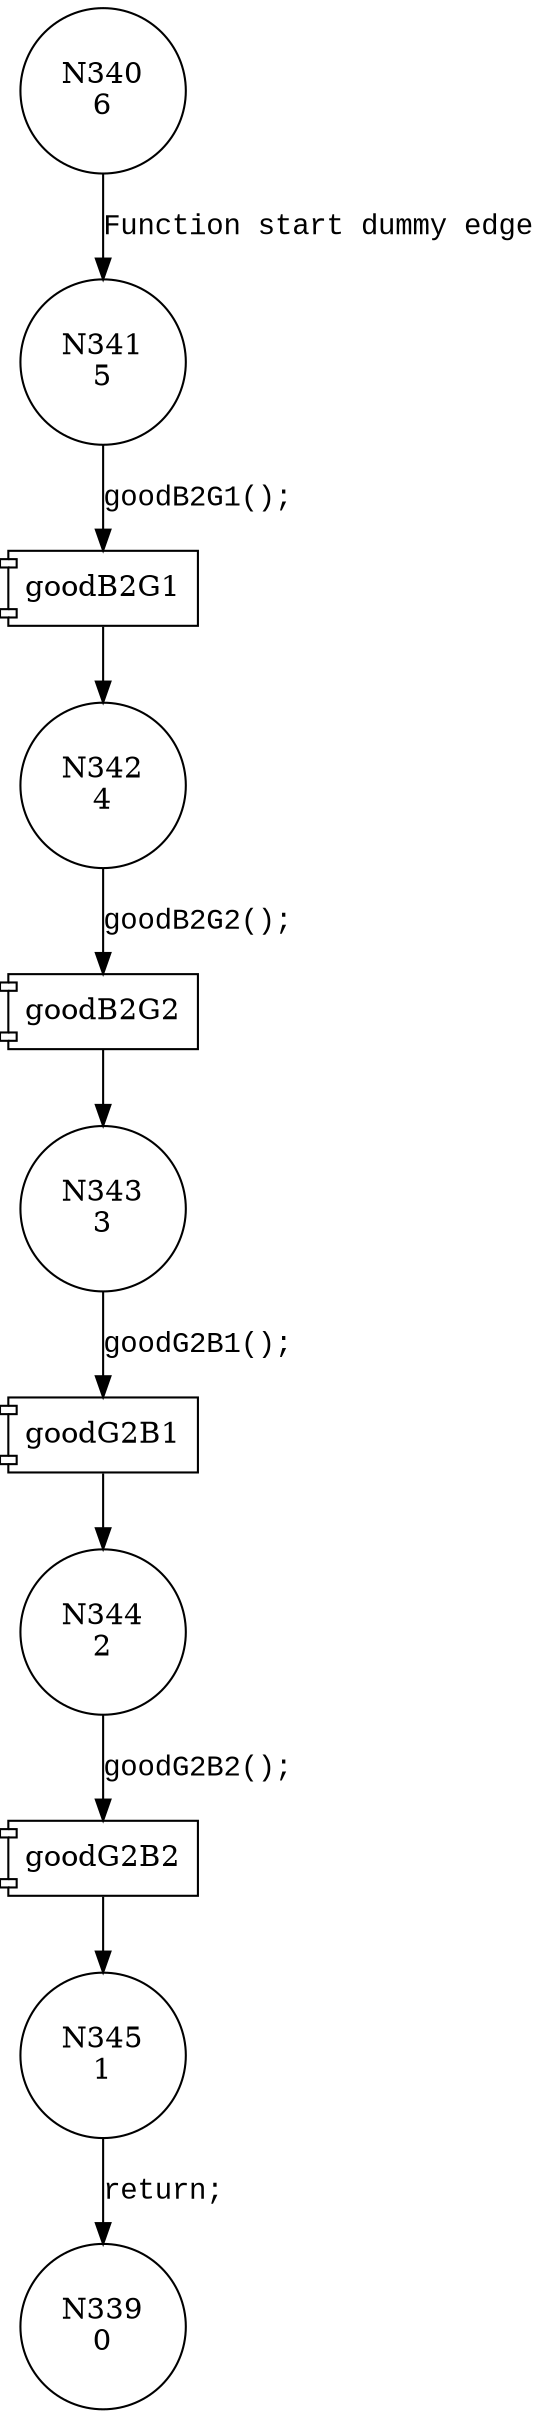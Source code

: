 digraph CWE127_Buffer_Underread__CWE839_fgets_09_good {
341 [shape="circle" label="N341\n5"]
342 [shape="circle" label="N342\n4"]
343 [shape="circle" label="N343\n3"]
344 [shape="circle" label="N344\n2"]
345 [shape="circle" label="N345\n1"]
340 [shape="circle" label="N340\n6"]
339 [shape="circle" label="N339\n0"]
100035 [shape="component" label="goodB2G1"]
341 -> 100035 [label="goodB2G1();" fontname="Courier New"]
100035 -> 342 [label="" fontname="Courier New"]
100036 [shape="component" label="goodB2G2"]
342 -> 100036 [label="goodB2G2();" fontname="Courier New"]
100036 -> 343 [label="" fontname="Courier New"]
100037 [shape="component" label="goodG2B1"]
343 -> 100037 [label="goodG2B1();" fontname="Courier New"]
100037 -> 344 [label="" fontname="Courier New"]
100038 [shape="component" label="goodG2B2"]
344 -> 100038 [label="goodG2B2();" fontname="Courier New"]
100038 -> 345 [label="" fontname="Courier New"]
340 -> 341 [label="Function start dummy edge" fontname="Courier New"]
345 -> 339 [label="return;" fontname="Courier New"]
}